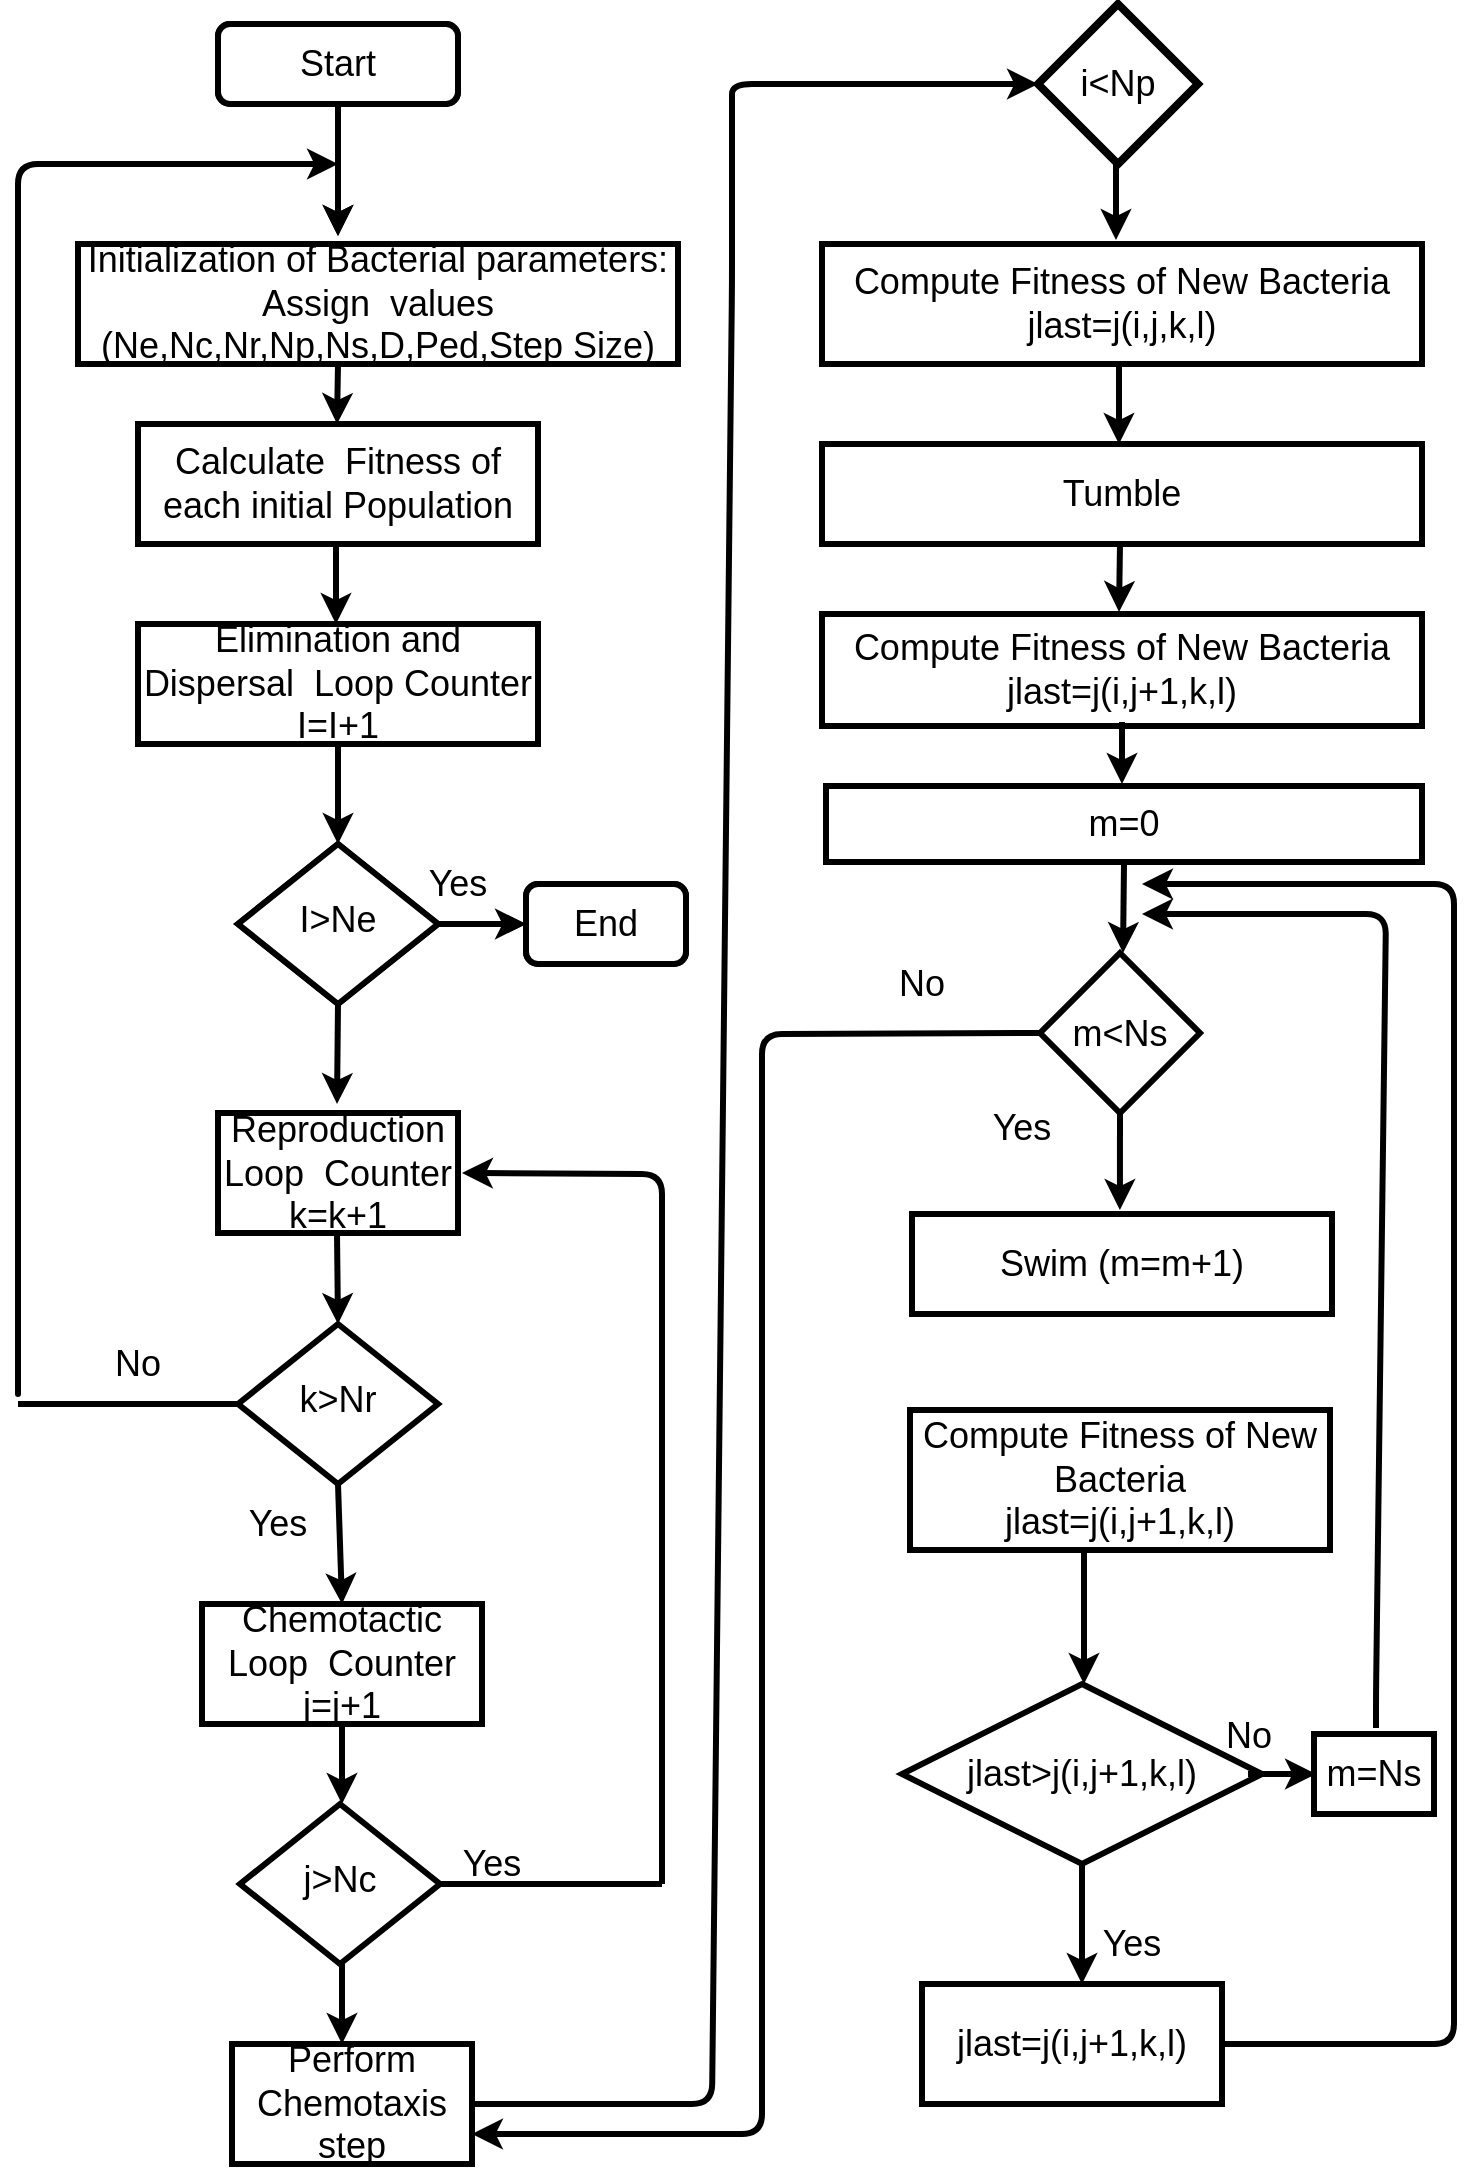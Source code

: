 <mxfile version="13.9.2" type="github">
  <diagram id="C5RBs43oDa-KdzZeNtuy" name="Page-1">
    <mxGraphModel dx="1019" dy="456" grid="1" gridSize="10" guides="1" tooltips="1" connect="1" arrows="1" fold="1" page="1" pageScale="1" pageWidth="827" pageHeight="1169" math="0" shadow="0">
      <root>
        <mxCell id="WIyWlLk6GJQsqaUBKTNV-0" />
        <mxCell id="WIyWlLk6GJQsqaUBKTNV-1" parent="WIyWlLk6GJQsqaUBKTNV-0" />
        <mxCell id="tfYyAaMDnJZws7YWlqId-16" value="" style="endArrow=classic;html=1;strokeWidth=3;entryX=0.5;entryY=0;entryDx=0;entryDy=0;exitX=0.5;exitY=1;exitDx=0;exitDy=0;fontSize=18;fontStyle=0" parent="WIyWlLk6GJQsqaUBKTNV-1" source="tfYyAaMDnJZws7YWlqId-15" target="tfYyAaMDnJZws7YWlqId-9" edge="1">
          <mxGeometry width="50" height="50" relative="1" as="geometry">
            <mxPoint x="385" y="760" as="sourcePoint" />
            <mxPoint x="390" y="820" as="targetPoint" />
          </mxGeometry>
        </mxCell>
        <mxCell id="tfYyAaMDnJZws7YWlqId-42" value="" style="endArrow=classic;html=1;entryX=1;entryY=0.5;entryDx=0;entryDy=0;strokeWidth=3;fontSize=18;fontStyle=0" parent="WIyWlLk6GJQsqaUBKTNV-1" edge="1">
          <mxGeometry width="50" height="50" relative="1" as="geometry">
            <mxPoint x="550" y="960" as="sourcePoint" />
            <mxPoint x="450" y="604.5" as="targetPoint" />
            <Array as="points">
              <mxPoint x="550" y="605" />
            </Array>
          </mxGeometry>
        </mxCell>
        <mxCell id="tfYyAaMDnJZws7YWlqId-50" value="&lt;span style=&quot;font-size: 18px;&quot;&gt;&lt;font style=&quot;font-size: 18px;&quot;&gt;i&amp;lt;Np&lt;/font&gt;&lt;/span&gt;" style="rhombus;whiteSpace=wrap;html=1;strokeWidth=4;fontSize=18;fontStyle=0" parent="WIyWlLk6GJQsqaUBKTNV-1" vertex="1">
          <mxGeometry x="738" y="20" width="80" height="80" as="geometry" />
        </mxCell>
        <mxCell id="tfYyAaMDnJZws7YWlqId-52" value="&lt;span style=&quot;font-size: 18px;&quot;&gt;&lt;font style=&quot;font-size: 18px;&quot;&gt;Tumble&lt;/font&gt;&lt;/span&gt;" style="rounded=0;whiteSpace=wrap;html=1;strokeWidth=3;fontSize=18;fontStyle=0" parent="WIyWlLk6GJQsqaUBKTNV-1" vertex="1">
          <mxGeometry x="630" y="240" width="300" height="50" as="geometry" />
        </mxCell>
        <mxCell id="tfYyAaMDnJZws7YWlqId-53" value="" style="endArrow=classic;html=1;strokeWidth=3;fontSize=18;fontStyle=0" parent="WIyWlLk6GJQsqaUBKTNV-1" edge="1">
          <mxGeometry width="50" height="50" relative="1" as="geometry">
            <mxPoint x="777" y="100" as="sourcePoint" />
            <mxPoint x="777" y="138" as="targetPoint" />
          </mxGeometry>
        </mxCell>
        <mxCell id="tfYyAaMDnJZws7YWlqId-54" value="" style="endArrow=classic;html=1;strokeWidth=3;fontSize=18;fontStyle=0" parent="WIyWlLk6GJQsqaUBKTNV-1" edge="1">
          <mxGeometry width="50" height="50" relative="1" as="geometry">
            <mxPoint x="778.5" y="190" as="sourcePoint" />
            <mxPoint x="778.5" y="240" as="targetPoint" />
          </mxGeometry>
        </mxCell>
        <mxCell id="tfYyAaMDnJZws7YWlqId-55" value="&lt;font style=&quot;font-size: 18px;&quot;&gt;&lt;span style=&quot;font-size: 18px;&quot;&gt;Compute Fitness of New Bacteria&lt;br style=&quot;font-size: 18px;&quot;&gt;jlast=j(i,j,k,l)&lt;/span&gt;&lt;/font&gt;" style="rounded=0;whiteSpace=wrap;html=1;strokeWidth=3;fontSize=18;fontStyle=0" parent="WIyWlLk6GJQsqaUBKTNV-1" vertex="1">
          <mxGeometry x="630" y="140" width="300" height="60" as="geometry" />
        </mxCell>
        <mxCell id="tfYyAaMDnJZws7YWlqId-56" value="&lt;span style=&quot;font-size: 18px;&quot;&gt;Compute Fitness of New Bacteria&lt;br style=&quot;font-size: 18px;&quot;&gt;jlast=j(i,j+1,k,l)&lt;/span&gt;" style="rounded=0;whiteSpace=wrap;html=1;strokeWidth=3;fontSize=18;fontStyle=0" parent="WIyWlLk6GJQsqaUBKTNV-1" vertex="1">
          <mxGeometry x="674" y="723" width="210" height="70" as="geometry" />
        </mxCell>
        <mxCell id="tfYyAaMDnJZws7YWlqId-60" value="&lt;span style=&quot;font-size: 18px;&quot;&gt;&lt;font style=&quot;font-size: 18px;&quot;&gt;Swim (m=m+1)&lt;/font&gt;&lt;/span&gt;" style="rounded=0;whiteSpace=wrap;html=1;strokeWidth=3;fontSize=18;fontStyle=0" parent="WIyWlLk6GJQsqaUBKTNV-1" vertex="1">
          <mxGeometry x="675" y="625" width="210" height="50" as="geometry" />
        </mxCell>
        <mxCell id="tfYyAaMDnJZws7YWlqId-64" value="No" style="text;html=1;strokeColor=none;fillColor=none;align=center;verticalAlign=middle;whiteSpace=wrap;rounded=0;fontSize=18;fontStyle=0" parent="WIyWlLk6GJQsqaUBKTNV-1" vertex="1">
          <mxGeometry x="810" y="430" width="40" height="20" as="geometry" />
        </mxCell>
        <mxCell id="tfYyAaMDnJZws7YWlqId-65" value="" style="endArrow=classic;html=1;strokeWidth=3;fontSize=18;fontStyle=0;entryX=0.595;entryY=0.14;entryDx=0;entryDy=0;entryPerimeter=0;" parent="WIyWlLk6GJQsqaUBKTNV-1" edge="1">
          <mxGeometry width="50" height="50" relative="1" as="geometry">
            <mxPoint x="779" y="573" as="sourcePoint" />
            <mxPoint x="778.95" y="623" as="targetPoint" />
          </mxGeometry>
        </mxCell>
        <mxCell id="tfYyAaMDnJZws7YWlqId-67" value="&lt;span style=&quot;font-size: 18px;&quot;&gt;Yes&lt;/span&gt;" style="text;html=1;strokeColor=none;fillColor=none;align=center;verticalAlign=middle;whiteSpace=wrap;rounded=0;fontSize=18;fontStyle=0" parent="WIyWlLk6GJQsqaUBKTNV-1" vertex="1">
          <mxGeometry x="710" y="572" width="40" height="20" as="geometry" />
        </mxCell>
        <mxCell id="tfYyAaMDnJZws7YWlqId-68" value="&lt;span style=&quot;font-size: 18px;&quot;&gt;&lt;font style=&quot;font-size: 18px;&quot;&gt;m&amp;lt;Ns&lt;/font&gt;&lt;/span&gt;" style="rhombus;whiteSpace=wrap;html=1;strokeWidth=3;fontSize=18;fontStyle=0" parent="WIyWlLk6GJQsqaUBKTNV-1" vertex="1">
          <mxGeometry x="739" y="494.5" width="80" height="80" as="geometry" />
        </mxCell>
        <mxCell id="tfYyAaMDnJZws7YWlqId-72" value="&lt;span style=&quot;font-size: 18px;&quot;&gt;&lt;span style=&quot;font-size: 18px;&quot;&gt;&lt;font style=&quot;font-size: 18px;&quot;&gt;jlast&amp;gt;j(i,j+1,k,l)&lt;/font&gt;&lt;/span&gt;&lt;/span&gt;" style="rhombus;whiteSpace=wrap;html=1;strokeWidth=3;fontSize=18;fontStyle=0" parent="WIyWlLk6GJQsqaUBKTNV-1" vertex="1">
          <mxGeometry x="670" y="860" width="180" height="90" as="geometry" />
        </mxCell>
        <mxCell id="tfYyAaMDnJZws7YWlqId-75" value="" style="endArrow=classic;html=1;strokeWidth=3;fontSize=18;fontStyle=0;" parent="WIyWlLk6GJQsqaUBKTNV-1" edge="1">
          <mxGeometry width="50" height="50" relative="1" as="geometry">
            <mxPoint x="761" y="793" as="sourcePoint" />
            <mxPoint x="761" y="860" as="targetPoint" />
          </mxGeometry>
        </mxCell>
        <mxCell id="tfYyAaMDnJZws7YWlqId-78" value="&lt;span style=&quot;font-size: 18px;&quot;&gt;&lt;font style=&quot;font-size: 18px;&quot;&gt;m=Ns&lt;/font&gt;&lt;/span&gt;" style="rounded=0;whiteSpace=wrap;html=1;strokeWidth=3;fontSize=18;fontStyle=0" parent="WIyWlLk6GJQsqaUBKTNV-1" vertex="1">
          <mxGeometry x="876" y="885" width="60" height="40" as="geometry" />
        </mxCell>
        <mxCell id="tfYyAaMDnJZws7YWlqId-81" value="&lt;span style=&quot;font-size: 18px;&quot;&gt;&lt;font style=&quot;font-size: 18px;&quot;&gt;&lt;span style=&quot;font-size: 18px;&quot;&gt;jlast=j(i,j+1,k,l)&lt;/span&gt;&lt;/font&gt;&lt;/span&gt;" style="rounded=0;whiteSpace=wrap;html=1;strokeWidth=3;fontSize=18;fontStyle=0" parent="WIyWlLk6GJQsqaUBKTNV-1" vertex="1">
          <mxGeometry x="680" y="1010" width="150" height="60" as="geometry" />
        </mxCell>
        <mxCell id="tfYyAaMDnJZws7YWlqId-83" value="" style="endArrow=classic;html=1;strokeWidth=3;fontSize=18;fontStyle=0;exitX=1;exitY=0.5;exitDx=0;exitDy=0;" parent="WIyWlLk6GJQsqaUBKTNV-1" edge="1" source="tfYyAaMDnJZws7YWlqId-81">
          <mxGeometry width="50" height="50" relative="1" as="geometry">
            <mxPoint x="839" y="1040" as="sourcePoint" />
            <mxPoint x="790" y="460" as="targetPoint" />
            <Array as="points">
              <mxPoint x="946" y="1040" />
              <mxPoint x="946" y="460" />
              <mxPoint x="886" y="460" />
              <mxPoint x="816" y="460" />
              <mxPoint x="859" y="460" />
            </Array>
          </mxGeometry>
        </mxCell>
        <mxCell id="tfYyAaMDnJZws7YWlqId-84" value="" style="endArrow=classic;html=1;strokeWidth=3;fontSize=18;fontStyle=0" parent="WIyWlLk6GJQsqaUBKTNV-1" edge="1">
          <mxGeometry width="50" height="50" relative="1" as="geometry">
            <mxPoint x="907" y="882" as="sourcePoint" />
            <mxPoint x="790" y="475" as="targetPoint" />
            <Array as="points">
              <mxPoint x="907" y="865" />
              <mxPoint x="912" y="475" />
            </Array>
          </mxGeometry>
        </mxCell>
        <mxCell id="tfYyAaMDnJZws7YWlqId-89" value="&lt;span style=&quot;font-size: 18px;&quot;&gt;Compute Fitness of New Bacteria&lt;br style=&quot;font-size: 18px;&quot;&gt;jlast=j(i,j+1,k,l)&lt;/span&gt;" style="rounded=0;whiteSpace=wrap;html=1;strokeWidth=3;fontSize=18;fontStyle=0" parent="WIyWlLk6GJQsqaUBKTNV-1" vertex="1">
          <mxGeometry x="630" y="325" width="300" height="56" as="geometry" />
        </mxCell>
        <mxCell id="tfYyAaMDnJZws7YWlqId-93" value="&lt;span style=&quot;font-size: 18px;&quot;&gt;&lt;font style=&quot;font-size: 18px;&quot;&gt;m=0&lt;/font&gt;&lt;/span&gt;" style="rounded=0;whiteSpace=wrap;html=1;strokeWidth=3;fontSize=18;fontStyle=0" parent="WIyWlLk6GJQsqaUBKTNV-1" vertex="1">
          <mxGeometry x="632" y="411" width="298" height="38" as="geometry" />
        </mxCell>
        <mxCell id="tfYyAaMDnJZws7YWlqId-97" value="" style="endArrow=classic;html=1;exitX=1;exitY=0.5;exitDx=0;exitDy=0;strokeWidth=3;fontSize=18;fontStyle=0;entryX=0;entryY=0.5;entryDx=0;entryDy=0;" parent="WIyWlLk6GJQsqaUBKTNV-1" edge="1" target="tfYyAaMDnJZws7YWlqId-50">
          <mxGeometry width="50" height="50" relative="1" as="geometry">
            <mxPoint x="395" y="1070" as="sourcePoint" />
            <mxPoint x="730" y="60" as="targetPoint" />
            <Array as="points">
              <mxPoint x="575" y="1070" />
              <mxPoint x="585" y="160" />
              <mxPoint x="585" y="80" />
              <mxPoint x="585" y="60" />
            </Array>
          </mxGeometry>
        </mxCell>
        <mxCell id="tfYyAaMDnJZws7YWlqId-98" value="" style="endArrow=classic;html=1;strokeWidth=3;fontSize=18;fontStyle=0" parent="WIyWlLk6GJQsqaUBKTNV-1" edge="1">
          <mxGeometry width="50" height="50" relative="1" as="geometry">
            <mxPoint x="779" y="290" as="sourcePoint" />
            <mxPoint x="778.5" y="324" as="targetPoint" />
          </mxGeometry>
        </mxCell>
        <mxCell id="tfYyAaMDnJZws7YWlqId-101" value="" style="endArrow=classic;html=1;strokeWidth=3;fontSize=18;fontStyle=0" parent="WIyWlLk6GJQsqaUBKTNV-1" edge="1">
          <mxGeometry width="50" height="50" relative="1" as="geometry">
            <mxPoint x="760" y="950" as="sourcePoint" />
            <mxPoint x="760" y="1010" as="targetPoint" />
            <Array as="points" />
          </mxGeometry>
        </mxCell>
        <mxCell id="tfYyAaMDnJZws7YWlqId-82" value="&lt;span style=&quot;font-size: 18px;&quot;&gt;&lt;font style=&quot;font-size: 18px;&quot;&gt;No&lt;/font&gt;&lt;/span&gt;" style="text;html=1;strokeColor=none;fillColor=none;align=center;verticalAlign=middle;whiteSpace=wrap;rounded=0;fontSize=18;fontStyle=0" parent="WIyWlLk6GJQsqaUBKTNV-1" vertex="1">
          <mxGeometry x="820" y="876" width="47" height="20" as="geometry" />
        </mxCell>
        <mxCell id="tfYyAaMDnJZws7YWlqId-103" value="" style="endArrow=classic;html=1;strokeWidth=3;fontSize=18;fontStyle=0" parent="WIyWlLk6GJQsqaUBKTNV-1" edge="1">
          <mxGeometry width="50" height="50" relative="1" as="geometry">
            <mxPoint x="843" y="905" as="sourcePoint" />
            <mxPoint x="877" y="905" as="targetPoint" />
            <Array as="points" />
          </mxGeometry>
        </mxCell>
        <mxCell id="tfYyAaMDnJZws7YWlqId-104" value="" style="endArrow=classic;html=1;strokeWidth=3;fontSize=18;fontStyle=0" parent="WIyWlLk6GJQsqaUBKTNV-1" edge="1">
          <mxGeometry width="50" height="50" relative="1" as="geometry">
            <mxPoint x="780" y="379" as="sourcePoint" />
            <mxPoint x="780" y="410" as="targetPoint" />
            <Array as="points">
              <mxPoint x="780" y="410" />
            </Array>
          </mxGeometry>
        </mxCell>
        <mxCell id="tfYyAaMDnJZws7YWlqId-105" value="&lt;font style=&quot;font-size: 18px;&quot;&gt;&lt;span style=&quot;font-size: 18px;&quot;&gt;Yes&lt;/span&gt;&lt;/font&gt;" style="text;html=1;strokeColor=none;fillColor=none;align=center;verticalAlign=middle;whiteSpace=wrap;rounded=0;fontSize=18;fontStyle=0" parent="WIyWlLk6GJQsqaUBKTNV-1" vertex="1">
          <mxGeometry x="765" y="980" width="40" height="20" as="geometry" />
        </mxCell>
        <mxCell id="tfYyAaMDnJZws7YWlqId-106" value="" style="endArrow=classic;html=1;exitX=0;exitY=0.5;exitDx=0;exitDy=0;entryX=1;entryY=0.75;entryDx=0;entryDy=0;strokeWidth=3;fontSize=18;fontStyle=0" parent="WIyWlLk6GJQsqaUBKTNV-1" source="tfYyAaMDnJZws7YWlqId-68" target="tfYyAaMDnJZws7YWlqId-95" edge="1">
          <mxGeometry width="50" height="50" relative="1" as="geometry">
            <mxPoint x="670" y="760" as="sourcePoint" />
            <mxPoint x="720" y="710" as="targetPoint" />
            <Array as="points">
              <mxPoint x="600" y="535" />
              <mxPoint x="600" y="1085" />
            </Array>
          </mxGeometry>
        </mxCell>
        <mxCell id="tfYyAaMDnJZws7YWlqId-107" value="&lt;span style=&quot;font-size: 18px;&quot;&gt;&lt;font style=&quot;font-size: 18px;&quot;&gt;No&lt;/font&gt;&lt;/span&gt;" style="text;html=1;strokeColor=none;fillColor=none;align=center;verticalAlign=middle;whiteSpace=wrap;rounded=0;fontSize=18;fontStyle=0" parent="WIyWlLk6GJQsqaUBKTNV-1" vertex="1">
          <mxGeometry x="660" y="500" width="40" height="20" as="geometry" />
        </mxCell>
        <mxCell id="tfYyAaMDnJZws7YWlqId-9" value="&lt;font style=&quot;font-size: 18px;&quot;&gt;&lt;span style=&quot;font-size: 18px;&quot;&gt;Chemotactic Loop&amp;nbsp; Counter j=j+1&lt;/span&gt;&lt;/font&gt;" style="rounded=0;whiteSpace=wrap;html=1;strokeWidth=3;fontSize=18;fontStyle=0" parent="WIyWlLk6GJQsqaUBKTNV-1" vertex="1">
          <mxGeometry x="320" y="820" width="140" height="60" as="geometry" />
        </mxCell>
        <mxCell id="tfYyAaMDnJZws7YWlqId-41" value="&lt;font style=&quot;font-size: 18px;&quot;&gt;&lt;span style=&quot;font-size: 18px;&quot;&gt;j&amp;gt;Nc&lt;/span&gt;&lt;/font&gt;" style="rhombus;whiteSpace=wrap;html=1;shadow=0;fontFamily=Helvetica;fontSize=18;align=center;strokeWidth=3;spacing=6;spacingTop=-4;fontStyle=0" parent="WIyWlLk6GJQsqaUBKTNV-1" vertex="1">
          <mxGeometry x="339" y="920" width="100" height="80" as="geometry" />
        </mxCell>
        <mxCell id="tfYyAaMDnJZws7YWlqId-43" value="" style="endArrow=classic;html=1;strokeWidth=3;fontSize=18;fontStyle=0" parent="WIyWlLk6GJQsqaUBKTNV-1" edge="1">
          <mxGeometry x="320" y="820" width="50" height="50" as="geometry">
            <mxPoint x="390" y="880" as="sourcePoint" />
            <mxPoint x="390" y="920" as="targetPoint" />
          </mxGeometry>
        </mxCell>
        <mxCell id="tfYyAaMDnJZws7YWlqId-44" value="" style="endArrow=none;html=1;exitX=1;exitY=0.5;exitDx=0;exitDy=0;strokeWidth=3;fontSize=18;fontStyle=0" parent="WIyWlLk6GJQsqaUBKTNV-1" source="tfYyAaMDnJZws7YWlqId-41" edge="1">
          <mxGeometry x="320" y="820" width="50" height="50" as="geometry">
            <mxPoint x="392" y="970" as="sourcePoint" />
            <mxPoint x="550" y="960" as="targetPoint" />
          </mxGeometry>
        </mxCell>
        <mxCell id="tfYyAaMDnJZws7YWlqId-46" value="&lt;font style=&quot;font-size: 18px;&quot;&gt;&lt;span style=&quot;font-size: 18px;&quot;&gt;Yes&lt;/span&gt;&lt;/font&gt;" style="text;html=1;strokeColor=none;fillColor=none;align=center;verticalAlign=middle;whiteSpace=wrap;rounded=0;fontSize=18;fontStyle=0" parent="WIyWlLk6GJQsqaUBKTNV-1" vertex="1">
          <mxGeometry x="445" y="940" width="40" height="20" as="geometry" />
        </mxCell>
        <mxCell id="tfYyAaMDnJZws7YWlqId-95" value="&lt;span style=&quot;font-size: 18px;&quot;&gt;&lt;font style=&quot;font-size: 18px;&quot;&gt;Perform Chemotaxis step&lt;/font&gt;&lt;/span&gt;" style="rounded=0;whiteSpace=wrap;html=1;strokeWidth=3;fontSize=18;fontStyle=0" parent="WIyWlLk6GJQsqaUBKTNV-1" vertex="1">
          <mxGeometry x="335" y="1040" width="120" height="60" as="geometry" />
        </mxCell>
        <mxCell id="tfYyAaMDnJZws7YWlqId-96" value="" style="endArrow=classic;html=1;strokeWidth=3;fontSize=18;fontStyle=0" parent="WIyWlLk6GJQsqaUBKTNV-1" edge="1">
          <mxGeometry x="323" y="820" width="50" height="50" as="geometry">
            <mxPoint x="390" y="1000" as="sourcePoint" />
            <mxPoint x="390" y="1040" as="targetPoint" />
          </mxGeometry>
        </mxCell>
        <mxCell id="WIyWlLk6GJQsqaUBKTNV-3" value="&lt;font style=&quot;font-size: 18px;&quot;&gt;&lt;span style=&quot;font-size: 18px;&quot;&gt;Start&lt;/span&gt;&lt;/font&gt;" style="rounded=1;whiteSpace=wrap;html=1;fontSize=18;glass=0;strokeWidth=3;shadow=0;fontStyle=0" parent="WIyWlLk6GJQsqaUBKTNV-1" vertex="1">
          <mxGeometry x="328" y="30" width="120" height="40" as="geometry" />
        </mxCell>
        <mxCell id="WIyWlLk6GJQsqaUBKTNV-10" value="&lt;font style=&quot;font-size: 18px;&quot;&gt;&lt;span style=&quot;font-size: 18px;&quot;&gt;I&amp;gt;Ne&lt;/span&gt;&lt;/font&gt;" style="rhombus;whiteSpace=wrap;html=1;shadow=0;fontFamily=Helvetica;fontSize=18;align=center;strokeWidth=3;spacing=6;spacingTop=-4;fontStyle=0" parent="WIyWlLk6GJQsqaUBKTNV-1" vertex="1">
          <mxGeometry x="338" y="440" width="100" height="80" as="geometry" />
        </mxCell>
        <mxCell id="WIyWlLk6GJQsqaUBKTNV-12" value="&lt;font style=&quot;font-size: 18px;&quot;&gt;&lt;span style=&quot;font-size: 18px;&quot;&gt;End&lt;/span&gt;&lt;/font&gt;" style="rounded=1;whiteSpace=wrap;html=1;fontSize=18;glass=0;strokeWidth=3;shadow=0;fontStyle=0" parent="WIyWlLk6GJQsqaUBKTNV-1" vertex="1">
          <mxGeometry x="482" y="460" width="80" height="40" as="geometry" />
        </mxCell>
        <mxCell id="tfYyAaMDnJZws7YWlqId-1" value="" style="endArrow=classic;html=1;entryX=0.5;entryY=0;entryDx=0;entryDy=0;fontSize=18;fontStyle=0" parent="WIyWlLk6GJQsqaUBKTNV-1" edge="1">
          <mxGeometry x="228" y="30" width="50" height="50" as="geometry">
            <mxPoint x="288" y="186.667" as="sourcePoint" />
            <mxPoint x="328" y="180" as="targetPoint" />
          </mxGeometry>
        </mxCell>
        <mxCell id="tfYyAaMDnJZws7YWlqId-2" value="&lt;span style=&quot;font-size: 18px;&quot;&gt;&lt;font style=&quot;font-size: 18px;&quot;&gt;Calculate&amp;nbsp; Fitness of each initial Population&lt;/font&gt;&lt;/span&gt;" style="rounded=0;whiteSpace=wrap;html=1;strokeWidth=3;fontSize=18;fontStyle=0" parent="WIyWlLk6GJQsqaUBKTNV-1" vertex="1">
          <mxGeometry x="288" y="230" width="200" height="60" as="geometry" />
        </mxCell>
        <mxCell id="tfYyAaMDnJZws7YWlqId-6" value="" style="endArrow=classic;html=1;strokeWidth=3;fontSize=18;fontStyle=0" parent="WIyWlLk6GJQsqaUBKTNV-1" edge="1">
          <mxGeometry x="228" y="30" width="50" height="50" as="geometry">
            <mxPoint x="387" y="290" as="sourcePoint" />
            <mxPoint x="387" y="330" as="targetPoint" />
            <Array as="points">
              <mxPoint x="387" y="310" />
            </Array>
          </mxGeometry>
        </mxCell>
        <mxCell id="tfYyAaMDnJZws7YWlqId-7" value="&lt;font style=&quot;font-size: 18px;&quot;&gt;&lt;span style=&quot;font-size: 18px;&quot;&gt;Elimination and Dispersal&amp;nbsp; Loop Counter I=I+1&lt;/span&gt;&lt;/font&gt;" style="rounded=0;whiteSpace=wrap;html=1;strokeWidth=3;fontSize=18;fontStyle=0" parent="WIyWlLk6GJQsqaUBKTNV-1" vertex="1">
          <mxGeometry x="288" y="330" width="200" height="60" as="geometry" />
        </mxCell>
        <mxCell id="tfYyAaMDnJZws7YWlqId-8" value="&lt;font style=&quot;font-size: 18px;&quot;&gt;&lt;span style=&quot;font-size: 18px;&quot;&gt;Reproduction Loop&amp;nbsp; Counter k=k+1&lt;/span&gt;&lt;/font&gt;" style="rounded=0;whiteSpace=wrap;html=1;strokeWidth=3;fontSize=18;fontStyle=0" parent="WIyWlLk6GJQsqaUBKTNV-1" vertex="1">
          <mxGeometry x="328" y="574.5" width="120" height="60" as="geometry" />
        </mxCell>
        <mxCell id="tfYyAaMDnJZws7YWlqId-10" value="" style="endArrow=classic;html=1;entryX=0.5;entryY=0;entryDx=0;entryDy=0;strokeWidth=3;fontSize=18;fontStyle=0" parent="WIyWlLk6GJQsqaUBKTNV-1" target="WIyWlLk6GJQsqaUBKTNV-10" edge="1">
          <mxGeometry x="228" y="30" width="50" height="50" as="geometry">
            <mxPoint x="388" y="390" as="sourcePoint" />
            <mxPoint x="438" y="390" as="targetPoint" />
            <Array as="points">
              <mxPoint x="388" y="390" />
              <mxPoint x="388" y="410" />
            </Array>
          </mxGeometry>
        </mxCell>
        <mxCell id="tfYyAaMDnJZws7YWlqId-12" value="" style="endArrow=classic;html=1;strokeWidth=3;fontSize=18;fontStyle=0" parent="WIyWlLk6GJQsqaUBKTNV-1" edge="1">
          <mxGeometry x="228" y="30" width="50" height="50" as="geometry">
            <mxPoint x="388" y="520" as="sourcePoint" />
            <mxPoint x="387.5" y="570" as="targetPoint" />
          </mxGeometry>
        </mxCell>
        <mxCell id="tfYyAaMDnJZws7YWlqId-14" value="" style="endArrow=classic;html=1;strokeWidth=3;fontSize=18;fontStyle=0" parent="WIyWlLk6GJQsqaUBKTNV-1" edge="1">
          <mxGeometry x="228" y="30" width="50" height="50" as="geometry">
            <mxPoint x="387.5" y="634.5" as="sourcePoint" />
            <mxPoint x="388" y="680" as="targetPoint" />
          </mxGeometry>
        </mxCell>
        <mxCell id="tfYyAaMDnJZws7YWlqId-15" value="&lt;font style=&quot;font-size: 18px;&quot;&gt;&lt;span style=&quot;font-size: 18px;&quot;&gt;k&amp;gt;Nr&lt;/span&gt;&lt;/font&gt;" style="rhombus;whiteSpace=wrap;html=1;shadow=0;fontFamily=Helvetica;fontSize=18;align=center;strokeWidth=3;spacing=6;spacingTop=-4;fontStyle=0" parent="WIyWlLk6GJQsqaUBKTNV-1" vertex="1">
          <mxGeometry x="338" y="680" width="100" height="80" as="geometry" />
        </mxCell>
        <mxCell id="tfYyAaMDnJZws7YWlqId-19" value="&lt;font style=&quot;font-size: 18px;&quot;&gt;&lt;span style=&quot;font-size: 18px;&quot;&gt;Yes&lt;/span&gt;&lt;/font&gt;" style="text;html=1;strokeColor=none;fillColor=none;align=center;verticalAlign=middle;whiteSpace=wrap;rounded=0;fontSize=18;fontStyle=0" parent="WIyWlLk6GJQsqaUBKTNV-1" vertex="1">
          <mxGeometry x="338" y="770" width="40" height="20" as="geometry" />
        </mxCell>
        <mxCell id="tfYyAaMDnJZws7YWlqId-23" value="&lt;span style=&quot;font-size: 18px;&quot;&gt;&lt;font style=&quot;font-size: 18px;&quot;&gt;No&lt;/font&gt;&lt;/span&gt;" style="text;html=1;strokeColor=none;fillColor=none;align=center;verticalAlign=middle;whiteSpace=wrap;rounded=0;fontSize=18;fontStyle=0" parent="WIyWlLk6GJQsqaUBKTNV-1" vertex="1">
          <mxGeometry x="268" y="690" width="40" height="20" as="geometry" />
        </mxCell>
        <mxCell id="tfYyAaMDnJZws7YWlqId-26" value="" style="endArrow=classic;html=1;entryX=0;entryY=0.5;entryDx=0;entryDy=0;exitX=1;exitY=0.5;exitDx=0;exitDy=0;fontSize=18;fontStyle=0" parent="WIyWlLk6GJQsqaUBKTNV-1" source="WIyWlLk6GJQsqaUBKTNV-10" target="WIyWlLk6GJQsqaUBKTNV-12" edge="1">
          <mxGeometry x="228" y="30" width="50" height="50" as="geometry">
            <mxPoint x="418" y="479.5" as="sourcePoint" />
            <mxPoint x="338" y="479.5" as="targetPoint" />
            <Array as="points" />
          </mxGeometry>
        </mxCell>
        <mxCell id="tfYyAaMDnJZws7YWlqId-32" value="" style="endArrow=classic;html=1;strokeWidth=3;fontSize=18;fontStyle=0" parent="WIyWlLk6GJQsqaUBKTNV-1" edge="1">
          <mxGeometry x="228" y="30" width="50" height="50" as="geometry">
            <mxPoint x="228" y="150" as="sourcePoint" />
            <mxPoint x="388" y="100" as="targetPoint" />
            <Array as="points">
              <mxPoint x="228" y="720" />
              <mxPoint x="228" y="150" />
              <mxPoint x="228" y="100" />
              <mxPoint x="308" y="100" />
            </Array>
          </mxGeometry>
        </mxCell>
        <mxCell id="tfYyAaMDnJZws7YWlqId-33" value="" style="endArrow=none;html=1;entryX=0;entryY=0.5;entryDx=0;entryDy=0;strokeWidth=3;fontSize=18;fontStyle=0" parent="WIyWlLk6GJQsqaUBKTNV-1" target="tfYyAaMDnJZws7YWlqId-15" edge="1">
          <mxGeometry x="228" y="30" width="50" height="50" as="geometry">
            <mxPoint x="228" y="720" as="sourcePoint" />
            <mxPoint x="368" y="780" as="targetPoint" />
            <Array as="points">
              <mxPoint x="238" y="720" />
              <mxPoint x="248" y="720" />
              <mxPoint x="258" y="720" />
            </Array>
          </mxGeometry>
        </mxCell>
        <mxCell id="tfYyAaMDnJZws7YWlqId-35" value="" style="endArrow=classic;html=1;exitX=0.5;exitY=1;exitDx=0;exitDy=0;strokeWidth=3;fontSize=18;fontStyle=0" parent="WIyWlLk6GJQsqaUBKTNV-1" source="WIyWlLk6GJQsqaUBKTNV-3" edge="1">
          <mxGeometry x="228" y="30" width="50" height="50" as="geometry">
            <mxPoint x="318" y="70" as="sourcePoint" />
            <mxPoint x="388" y="136" as="targetPoint" />
          </mxGeometry>
        </mxCell>
        <mxCell id="tfYyAaMDnJZws7YWlqId-39" value="&lt;font style=&quot;font-size: 18px;&quot;&gt;&lt;span style=&quot;font-size: 18px;&quot;&gt;Yes&lt;/span&gt;&lt;/font&gt;" style="text;html=1;strokeColor=none;fillColor=none;align=center;verticalAlign=middle;whiteSpace=wrap;rounded=0;fontSize=18;fontStyle=0" parent="WIyWlLk6GJQsqaUBKTNV-1" vertex="1">
          <mxGeometry x="428" y="450" width="40" height="20" as="geometry" />
        </mxCell>
        <mxCell id="y1z4_m4fHBBZxMNMTQE3-24" value="" style="endArrow=classic;html=1;exitX=0.5;exitY=1;exitDx=0;exitDy=0;strokeWidth=3;fontSize=18;fontStyle=0" parent="WIyWlLk6GJQsqaUBKTNV-1" source="y1z4_m4fHBBZxMNMTQE3-25" edge="1">
          <mxGeometry x="228" y="30" width="50" height="50" as="geometry">
            <mxPoint x="318" y="70" as="sourcePoint" />
            <mxPoint x="388" y="136" as="targetPoint" />
          </mxGeometry>
        </mxCell>
        <mxCell id="y1z4_m4fHBBZxMNMTQE3-25" value="&lt;font style=&quot;font-size: 18px;&quot;&gt;&lt;span style=&quot;font-size: 18px;&quot;&gt;Start&lt;/span&gt;&lt;/font&gt;" style="rounded=1;whiteSpace=wrap;html=1;fontSize=18;glass=0;strokeWidth=3;shadow=0;fontStyle=0" parent="WIyWlLk6GJQsqaUBKTNV-1" vertex="1">
          <mxGeometry x="328" y="30" width="120" height="40" as="geometry" />
        </mxCell>
        <mxCell id="y1z4_m4fHBBZxMNMTQE3-26" value="&lt;font style=&quot;font-size: 18px;&quot;&gt;&lt;span style=&quot;font-size: 18px;&quot;&gt;Initialization of Bacterial parameters: Assign&amp;nbsp; values (Ne,Nc,Nr,Np,Ns,D,Ped,Step Size)&lt;/span&gt;&lt;/font&gt;" style="rounded=0;whiteSpace=wrap;html=1;strokeWidth=3;fontSize=18;fontStyle=0" parent="WIyWlLk6GJQsqaUBKTNV-1" vertex="1">
          <mxGeometry x="258" y="140" width="300" height="60" as="geometry" />
        </mxCell>
        <mxCell id="y1z4_m4fHBBZxMNMTQE3-27" value="&lt;span style=&quot;font-size: 18px;&quot;&gt;&lt;font style=&quot;font-size: 18px;&quot;&gt;Calculate&amp;nbsp; Fitness of each initial Population&lt;/font&gt;&lt;/span&gt;" style="rounded=0;whiteSpace=wrap;html=1;strokeWidth=3;fontSize=18;fontStyle=0" parent="WIyWlLk6GJQsqaUBKTNV-1" vertex="1">
          <mxGeometry x="288" y="230" width="200" height="60" as="geometry" />
        </mxCell>
        <mxCell id="y1z4_m4fHBBZxMNMTQE3-28" value="&lt;font style=&quot;font-size: 18px;&quot;&gt;&lt;span style=&quot;font-size: 18px;&quot;&gt;Elimination and Dispersal&amp;nbsp; Loop Counter I=I+1&lt;/span&gt;&lt;/font&gt;" style="rounded=0;whiteSpace=wrap;html=1;strokeWidth=3;fontSize=18;fontStyle=0" parent="WIyWlLk6GJQsqaUBKTNV-1" vertex="1">
          <mxGeometry x="288" y="330" width="200" height="60" as="geometry" />
        </mxCell>
        <mxCell id="B-8rSfsb9Dq2jJHhvIVT-3" value="" style="edgeStyle=orthogonalEdgeStyle;rounded=0;orthogonalLoop=1;jettySize=auto;html=1;fontSize=18;strokeWidth=3;" edge="1" parent="WIyWlLk6GJQsqaUBKTNV-1" source="y1z4_m4fHBBZxMNMTQE3-29" target="y1z4_m4fHBBZxMNMTQE3-30">
          <mxGeometry relative="1" as="geometry" />
        </mxCell>
        <mxCell id="y1z4_m4fHBBZxMNMTQE3-29" value="&lt;font style=&quot;font-size: 18px;&quot;&gt;&lt;span style=&quot;font-size: 18px;&quot;&gt;I&amp;gt;Ne&lt;/span&gt;&lt;/font&gt;" style="rhombus;whiteSpace=wrap;html=1;shadow=0;fontFamily=Helvetica;fontSize=18;align=center;strokeWidth=3;spacing=6;spacingTop=-4;fontStyle=0" parent="WIyWlLk6GJQsqaUBKTNV-1" vertex="1">
          <mxGeometry x="338" y="440" width="100" height="80" as="geometry" />
        </mxCell>
        <mxCell id="y1z4_m4fHBBZxMNMTQE3-30" value="&lt;font style=&quot;font-size: 18px;&quot;&gt;&lt;span style=&quot;font-size: 18px;&quot;&gt;End&lt;/span&gt;&lt;/font&gt;" style="rounded=1;whiteSpace=wrap;html=1;fontSize=18;glass=0;strokeWidth=3;shadow=0;fontStyle=0" parent="WIyWlLk6GJQsqaUBKTNV-1" vertex="1">
          <mxGeometry x="482" y="460" width="80" height="40" as="geometry" />
        </mxCell>
        <mxCell id="y1z4_m4fHBBZxMNMTQE3-31" value="&lt;font style=&quot;font-size: 18px;&quot;&gt;&lt;span style=&quot;font-size: 18px;&quot;&gt;Reproduction Loop&amp;nbsp; Counter k=k+1&lt;/span&gt;&lt;/font&gt;" style="rounded=0;whiteSpace=wrap;html=1;strokeWidth=3;fontSize=18;fontStyle=0" parent="WIyWlLk6GJQsqaUBKTNV-1" vertex="1">
          <mxGeometry x="328" y="574.5" width="120" height="60" as="geometry" />
        </mxCell>
        <mxCell id="B-8rSfsb9Dq2jJHhvIVT-2" value="" style="endArrow=classic;html=1;strokeWidth=3;fontSize=18;fontStyle=0" edge="1" parent="WIyWlLk6GJQsqaUBKTNV-1">
          <mxGeometry x="227.5" y="124" width="50" height="50" as="geometry">
            <mxPoint x="388" y="200" as="sourcePoint" />
            <mxPoint x="387.5" y="230" as="targetPoint" />
          </mxGeometry>
        </mxCell>
        <mxCell id="B-8rSfsb9Dq2jJHhvIVT-5" value="" style="endArrow=classic;html=1;strokeWidth=3;fontSize=18;fontStyle=0" edge="1" parent="WIyWlLk6GJQsqaUBKTNV-1">
          <mxGeometry width="50" height="50" relative="1" as="geometry">
            <mxPoint x="781" y="450" as="sourcePoint" />
            <mxPoint x="780.5" y="494.5" as="targetPoint" />
            <Array as="points">
              <mxPoint x="780.5" y="494.5" />
            </Array>
          </mxGeometry>
        </mxCell>
      </root>
    </mxGraphModel>
  </diagram>
</mxfile>
